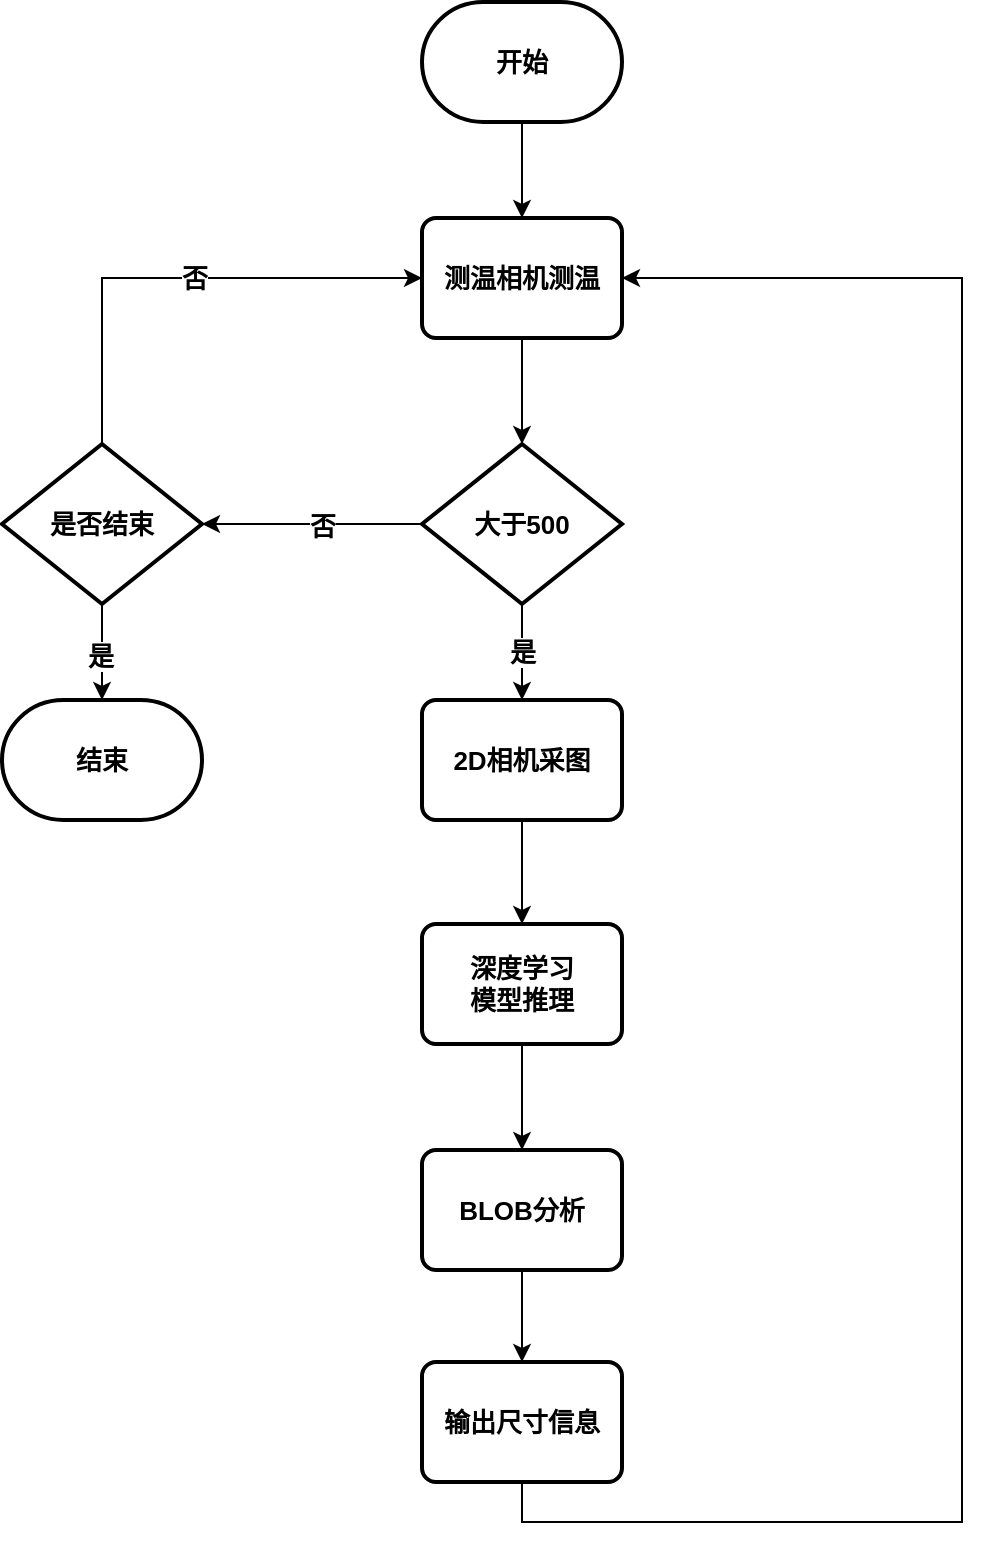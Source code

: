 <mxfile version="24.6.4" type="github">
  <diagram name="第 1 页" id="urk6D-baa-mfC56kcH87">
    <mxGraphModel dx="1143" dy="874" grid="1" gridSize="10" guides="1" tooltips="1" connect="1" arrows="1" fold="1" page="1" pageScale="1" pageWidth="827" pageHeight="1169" math="0" shadow="0">
      <root>
        <mxCell id="0" />
        <mxCell id="1" parent="0" />
        <mxCell id="9yAm0YToJwckoyVpej19-11" value="" style="edgeStyle=orthogonalEdgeStyle;rounded=0;orthogonalLoop=1;jettySize=auto;html=1;fontSize=13;fontStyle=1" edge="1" parent="1" source="9yAm0YToJwckoyVpej19-3" target="9yAm0YToJwckoyVpej19-5">
          <mxGeometry relative="1" as="geometry" />
        </mxCell>
        <mxCell id="9yAm0YToJwckoyVpej19-3" value="开始" style="strokeWidth=2;html=1;shape=mxgraph.flowchart.terminator;whiteSpace=wrap;fontSize=13;fontStyle=1" vertex="1" parent="1">
          <mxGeometry x="330" y="120" width="100" height="60" as="geometry" />
        </mxCell>
        <mxCell id="9yAm0YToJwckoyVpej19-13" value="是" style="edgeStyle=orthogonalEdgeStyle;rounded=0;orthogonalLoop=1;jettySize=auto;html=1;fontSize=13;fontStyle=1" edge="1" parent="1" source="9yAm0YToJwckoyVpej19-4" target="9yAm0YToJwckoyVpej19-7">
          <mxGeometry relative="1" as="geometry" />
        </mxCell>
        <mxCell id="9yAm0YToJwckoyVpej19-17" value="" style="edgeStyle=orthogonalEdgeStyle;rounded=0;orthogonalLoop=1;jettySize=auto;html=1;fontSize=13;fontStyle=1" edge="1" parent="1" source="9yAm0YToJwckoyVpej19-4" target="9yAm0YToJwckoyVpej19-6">
          <mxGeometry relative="1" as="geometry" />
        </mxCell>
        <mxCell id="9yAm0YToJwckoyVpej19-23" value="否" style="edgeLabel;html=1;align=center;verticalAlign=middle;resizable=0;points=[];fontSize=13;fontStyle=1" vertex="1" connectable="0" parent="9yAm0YToJwckoyVpej19-17">
          <mxGeometry x="-0.104" y="1" relative="1" as="geometry">
            <mxPoint x="-1" as="offset" />
          </mxGeometry>
        </mxCell>
        <mxCell id="9yAm0YToJwckoyVpej19-4" value="大于500" style="strokeWidth=2;html=1;shape=mxgraph.flowchart.decision;whiteSpace=wrap;fontSize=13;fontStyle=1" vertex="1" parent="1">
          <mxGeometry x="330" y="341" width="100" height="80" as="geometry" />
        </mxCell>
        <mxCell id="9yAm0YToJwckoyVpej19-12" value="" style="edgeStyle=orthogonalEdgeStyle;rounded=0;orthogonalLoop=1;jettySize=auto;html=1;fontSize=13;fontStyle=1" edge="1" parent="1" source="9yAm0YToJwckoyVpej19-5" target="9yAm0YToJwckoyVpej19-4">
          <mxGeometry relative="1" as="geometry" />
        </mxCell>
        <mxCell id="9yAm0YToJwckoyVpej19-5" value="测温相机测温" style="rounded=1;whiteSpace=wrap;html=1;absoluteArcSize=1;arcSize=14;strokeWidth=2;fontSize=13;fontStyle=1" vertex="1" parent="1">
          <mxGeometry x="330" y="228" width="100" height="60" as="geometry" />
        </mxCell>
        <mxCell id="9yAm0YToJwckoyVpej19-18" style="edgeStyle=orthogonalEdgeStyle;rounded=0;orthogonalLoop=1;jettySize=auto;html=1;exitX=0.5;exitY=0;exitDx=0;exitDy=0;exitPerimeter=0;entryX=0;entryY=0.5;entryDx=0;entryDy=0;fontSize=13;fontStyle=1" edge="1" parent="1" source="9yAm0YToJwckoyVpej19-6" target="9yAm0YToJwckoyVpej19-5">
          <mxGeometry relative="1" as="geometry" />
        </mxCell>
        <mxCell id="9yAm0YToJwckoyVpej19-25" value="否" style="edgeLabel;html=1;align=center;verticalAlign=middle;resizable=0;points=[];fontSize=13;fontStyle=1" vertex="1" connectable="0" parent="9yAm0YToJwckoyVpej19-18">
          <mxGeometry x="0.06" relative="1" as="geometry">
            <mxPoint as="offset" />
          </mxGeometry>
        </mxCell>
        <mxCell id="9yAm0YToJwckoyVpej19-20" value="" style="edgeStyle=orthogonalEdgeStyle;rounded=0;orthogonalLoop=1;jettySize=auto;html=1;fontSize=13;fontStyle=1" edge="1" parent="1" source="9yAm0YToJwckoyVpej19-6" target="9yAm0YToJwckoyVpej19-19">
          <mxGeometry relative="1" as="geometry" />
        </mxCell>
        <mxCell id="9yAm0YToJwckoyVpej19-24" value="是" style="edgeLabel;html=1;align=center;verticalAlign=middle;resizable=0;points=[];fontSize=13;fontStyle=1" vertex="1" connectable="0" parent="9yAm0YToJwckoyVpej19-20">
          <mxGeometry x="0.016" y="-1" relative="1" as="geometry">
            <mxPoint y="1" as="offset" />
          </mxGeometry>
        </mxCell>
        <mxCell id="9yAm0YToJwckoyVpej19-6" value="是否结束" style="strokeWidth=2;html=1;shape=mxgraph.flowchart.decision;whiteSpace=wrap;fontSize=13;fontStyle=1" vertex="1" parent="1">
          <mxGeometry x="120" y="341" width="100" height="80" as="geometry" />
        </mxCell>
        <mxCell id="9yAm0YToJwckoyVpej19-14" value="" style="edgeStyle=orthogonalEdgeStyle;rounded=0;orthogonalLoop=1;jettySize=auto;html=1;fontSize=13;fontStyle=1" edge="1" parent="1" source="9yAm0YToJwckoyVpej19-7" target="9yAm0YToJwckoyVpej19-8">
          <mxGeometry relative="1" as="geometry" />
        </mxCell>
        <mxCell id="9yAm0YToJwckoyVpej19-7" value="2D相机采图" style="rounded=1;whiteSpace=wrap;html=1;absoluteArcSize=1;arcSize=14;strokeWidth=2;fontSize=13;fontStyle=1" vertex="1" parent="1">
          <mxGeometry x="330" y="469" width="100" height="60" as="geometry" />
        </mxCell>
        <mxCell id="9yAm0YToJwckoyVpej19-15" value="" style="edgeStyle=orthogonalEdgeStyle;rounded=0;orthogonalLoop=1;jettySize=auto;html=1;fontSize=13;fontStyle=1" edge="1" parent="1" source="9yAm0YToJwckoyVpej19-8" target="9yAm0YToJwckoyVpej19-9">
          <mxGeometry relative="1" as="geometry" />
        </mxCell>
        <mxCell id="9yAm0YToJwckoyVpej19-8" value="深度学习&lt;div style=&quot;font-size: 13px;&quot;&gt;模型推理&lt;/div&gt;" style="rounded=1;whiteSpace=wrap;html=1;absoluteArcSize=1;arcSize=14;strokeWidth=2;fontSize=13;fontStyle=1" vertex="1" parent="1">
          <mxGeometry x="330" y="581" width="100" height="60" as="geometry" />
        </mxCell>
        <mxCell id="9yAm0YToJwckoyVpej19-16" value="" style="edgeStyle=orthogonalEdgeStyle;rounded=0;orthogonalLoop=1;jettySize=auto;html=1;fontSize=13;fontStyle=1" edge="1" parent="1" source="9yAm0YToJwckoyVpej19-9" target="9yAm0YToJwckoyVpej19-10">
          <mxGeometry relative="1" as="geometry" />
        </mxCell>
        <mxCell id="9yAm0YToJwckoyVpej19-9" value="BLOB分析" style="rounded=1;whiteSpace=wrap;html=1;absoluteArcSize=1;arcSize=14;strokeWidth=2;fontSize=13;fontStyle=1" vertex="1" parent="1">
          <mxGeometry x="330" y="694" width="100" height="60" as="geometry" />
        </mxCell>
        <mxCell id="9yAm0YToJwckoyVpej19-22" style="edgeStyle=orthogonalEdgeStyle;rounded=0;orthogonalLoop=1;jettySize=auto;html=1;exitX=0.5;exitY=1;exitDx=0;exitDy=0;entryX=1;entryY=0.5;entryDx=0;entryDy=0;" edge="1" parent="1" source="9yAm0YToJwckoyVpej19-10" target="9yAm0YToJwckoyVpej19-5">
          <mxGeometry relative="1" as="geometry">
            <Array as="points">
              <mxPoint x="380" y="880" />
              <mxPoint x="600" y="880" />
              <mxPoint x="600" y="258" />
            </Array>
          </mxGeometry>
        </mxCell>
        <mxCell id="9yAm0YToJwckoyVpej19-10" value="输出尺寸信息" style="rounded=1;whiteSpace=wrap;html=1;absoluteArcSize=1;arcSize=14;strokeWidth=2;fontSize=13;fontStyle=1" vertex="1" parent="1">
          <mxGeometry x="330" y="800" width="100" height="60" as="geometry" />
        </mxCell>
        <mxCell id="9yAm0YToJwckoyVpej19-19" value="结束" style="strokeWidth=2;html=1;shape=mxgraph.flowchart.terminator;whiteSpace=wrap;fontSize=13;fontStyle=1" vertex="1" parent="1">
          <mxGeometry x="120" y="469" width="100" height="60" as="geometry" />
        </mxCell>
      </root>
    </mxGraphModel>
  </diagram>
</mxfile>
